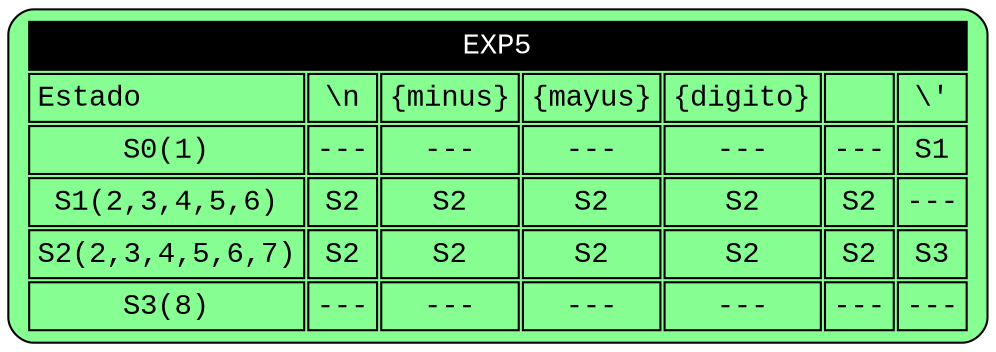 digraph G{
graph [fontsize=30 labelloc="t" label="" splines=true overlap=false rankdir = "LR"];

"state5" [ style = "filled" penwidth = 1 fillcolor="#86FE92" fontname = "Courier New" shape = "Mrecord" label =
<<table border="0" cellborder="1" cellpadding="3" bgcolor="#86FE92">
<tr><td bgcolor="black" align="center" colspan="7"><font color="white">EXP5</font></td></tr>

<tr>
<td align="left">Estado</td>
<td>\n</td>
<td>\{minus\}</td>
<td>\{mayus\}</td>
<td>\{digito\}</td>
<td> </td>
<td>\'</td>
</tr>


<tr><td>S0(1)</td>
<td>---</td>
<td>---</td>
<td>---</td>
<td>---</td>
<td>---</td>
<td>S1</td>
</tr>
<tr><td>S1(2,3,4,5,6)</td>
<td>S2</td>
<td>S2</td>
<td>S2</td>
<td>S2</td>
<td>S2</td>
<td>---</td>
</tr>
<tr><td>S2(2,3,4,5,6,7)</td>
<td>S2</td>
<td>S2</td>
<td>S2</td>
<td>S2</td>
<td>S2</td>
<td>S3</td>
</tr>
<tr><td>S3(8)</td>
<td>---</td>
<td>---</td>
<td>---</td>
<td>---</td>
<td>---</td>
<td>---</td>
</tr>

 </table>>];}
